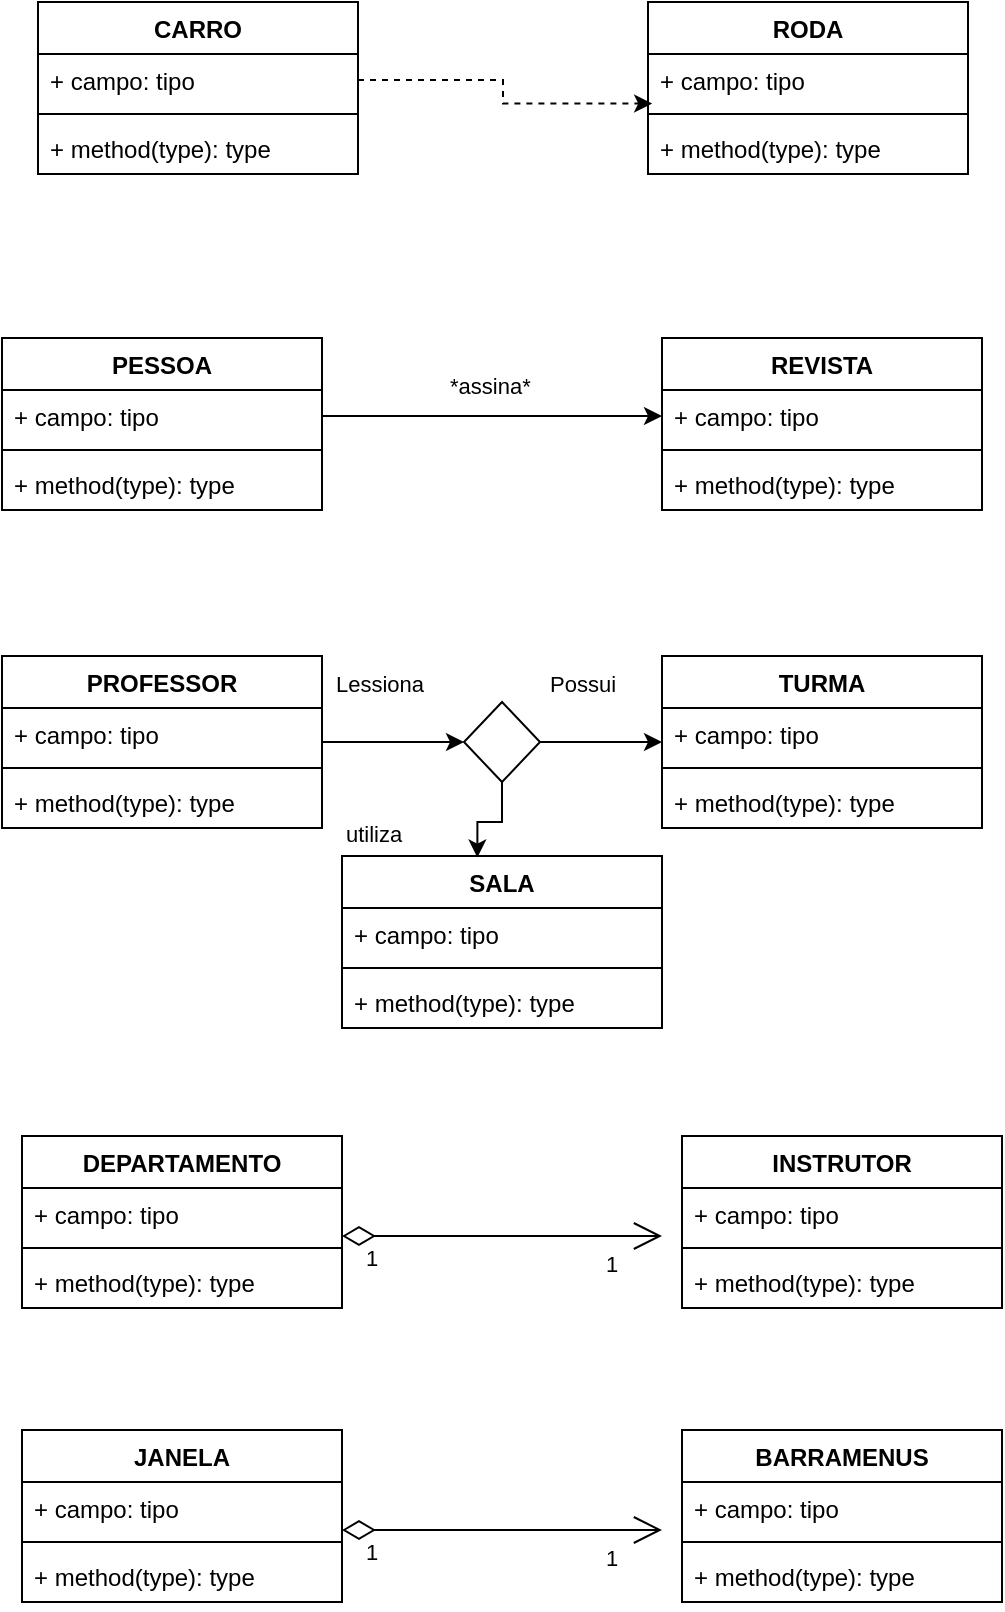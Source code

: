 <mxfile version="24.4.2" type="github">
  <diagram name="Página-1" id="TItd1IdyOhHYFifEpq1B">
    <mxGraphModel dx="600" dy="327" grid="0" gridSize="10" guides="1" tooltips="1" connect="1" arrows="1" fold="1" page="1" pageScale="1" pageWidth="1169" pageHeight="827" math="0" shadow="0">
      <root>
        <mxCell id="0" />
        <mxCell id="1" parent="0" />
        <mxCell id="SXafkLlfoP635COHkBcX-5" value="&lt;font style=&quot;vertical-align: inherit;&quot;&gt;&lt;font style=&quot;vertical-align: inherit;&quot;&gt;CARRO&lt;/font&gt;&lt;/font&gt;" style="swimlane;fontStyle=1;align=center;verticalAlign=top;childLayout=stackLayout;horizontal=1;startSize=26;horizontalStack=0;resizeParent=1;resizeParentMax=0;resizeLast=0;collapsible=1;marginBottom=0;whiteSpace=wrap;html=1;" vertex="1" parent="1">
          <mxGeometry x="308" y="23" width="160" height="86" as="geometry" />
        </mxCell>
        <mxCell id="SXafkLlfoP635COHkBcX-6" value="&lt;font style=&quot;vertical-align: inherit;&quot;&gt;&lt;font style=&quot;vertical-align: inherit;&quot;&gt;&lt;font style=&quot;vertical-align: inherit;&quot;&gt;&lt;font style=&quot;vertical-align: inherit;&quot;&gt;+ campo: tipo&lt;/font&gt;&lt;/font&gt;&lt;/font&gt;&lt;/font&gt;" style="text;strokeColor=none;fillColor=none;align=left;verticalAlign=top;spacingLeft=4;spacingRight=4;overflow=hidden;rotatable=0;points=[[0,0.5],[1,0.5]];portConstraint=eastwest;whiteSpace=wrap;html=1;" vertex="1" parent="SXafkLlfoP635COHkBcX-5">
          <mxGeometry y="26" width="160" height="26" as="geometry" />
        </mxCell>
        <mxCell id="SXafkLlfoP635COHkBcX-7" value="" style="line;strokeWidth=1;fillColor=none;align=left;verticalAlign=middle;spacingTop=-1;spacingLeft=3;spacingRight=3;rotatable=0;labelPosition=right;points=[];portConstraint=eastwest;strokeColor=inherit;" vertex="1" parent="SXafkLlfoP635COHkBcX-5">
          <mxGeometry y="52" width="160" height="8" as="geometry" />
        </mxCell>
        <mxCell id="SXafkLlfoP635COHkBcX-8" value="+ method(type): type" style="text;strokeColor=none;fillColor=none;align=left;verticalAlign=top;spacingLeft=4;spacingRight=4;overflow=hidden;rotatable=0;points=[[0,0.5],[1,0.5]];portConstraint=eastwest;whiteSpace=wrap;html=1;" vertex="1" parent="SXafkLlfoP635COHkBcX-5">
          <mxGeometry y="60" width="160" height="26" as="geometry" />
        </mxCell>
        <mxCell id="SXafkLlfoP635COHkBcX-10" value="&lt;font style=&quot;vertical-align: inherit;&quot;&gt;&lt;font style=&quot;vertical-align: inherit;&quot;&gt;RODA&lt;/font&gt;&lt;/font&gt;" style="swimlane;fontStyle=1;align=center;verticalAlign=top;childLayout=stackLayout;horizontal=1;startSize=26;horizontalStack=0;resizeParent=1;resizeParentMax=0;resizeLast=0;collapsible=1;marginBottom=0;whiteSpace=wrap;html=1;" vertex="1" parent="1">
          <mxGeometry x="613" y="23" width="160" height="86" as="geometry" />
        </mxCell>
        <mxCell id="SXafkLlfoP635COHkBcX-11" value="&lt;font style=&quot;vertical-align: inherit;&quot;&gt;&lt;font style=&quot;vertical-align: inherit;&quot;&gt;&lt;font style=&quot;vertical-align: inherit;&quot;&gt;&lt;font style=&quot;vertical-align: inherit;&quot;&gt;+ campo: tipo&lt;/font&gt;&lt;/font&gt;&lt;/font&gt;&lt;/font&gt;" style="text;strokeColor=none;fillColor=none;align=left;verticalAlign=top;spacingLeft=4;spacingRight=4;overflow=hidden;rotatable=0;points=[[0,0.5],[1,0.5]];portConstraint=eastwest;whiteSpace=wrap;html=1;" vertex="1" parent="SXafkLlfoP635COHkBcX-10">
          <mxGeometry y="26" width="160" height="26" as="geometry" />
        </mxCell>
        <mxCell id="SXafkLlfoP635COHkBcX-12" value="" style="line;strokeWidth=1;fillColor=none;align=left;verticalAlign=middle;spacingTop=-1;spacingLeft=3;spacingRight=3;rotatable=0;labelPosition=right;points=[];portConstraint=eastwest;strokeColor=inherit;" vertex="1" parent="SXafkLlfoP635COHkBcX-10">
          <mxGeometry y="52" width="160" height="8" as="geometry" />
        </mxCell>
        <mxCell id="SXafkLlfoP635COHkBcX-13" value="+ method(type): type" style="text;strokeColor=none;fillColor=none;align=left;verticalAlign=top;spacingLeft=4;spacingRight=4;overflow=hidden;rotatable=0;points=[[0,0.5],[1,0.5]];portConstraint=eastwest;whiteSpace=wrap;html=1;" vertex="1" parent="SXafkLlfoP635COHkBcX-10">
          <mxGeometry y="60" width="160" height="26" as="geometry" />
        </mxCell>
        <mxCell id="SXafkLlfoP635COHkBcX-14" value="&lt;font style=&quot;vertical-align: inherit;&quot;&gt;&lt;font style=&quot;vertical-align: inherit;&quot;&gt;PESSOA&lt;/font&gt;&lt;/font&gt;" style="swimlane;fontStyle=1;align=center;verticalAlign=top;childLayout=stackLayout;horizontal=1;startSize=26;horizontalStack=0;resizeParent=1;resizeParentMax=0;resizeLast=0;collapsible=1;marginBottom=0;whiteSpace=wrap;html=1;" vertex="1" parent="1">
          <mxGeometry x="290" y="191" width="160" height="86" as="geometry" />
        </mxCell>
        <mxCell id="SXafkLlfoP635COHkBcX-15" value="&lt;font style=&quot;vertical-align: inherit;&quot;&gt;&lt;font style=&quot;vertical-align: inherit;&quot;&gt;&lt;font style=&quot;vertical-align: inherit;&quot;&gt;&lt;font style=&quot;vertical-align: inherit;&quot;&gt;+ campo: tipo&lt;/font&gt;&lt;/font&gt;&lt;/font&gt;&lt;/font&gt;" style="text;strokeColor=none;fillColor=none;align=left;verticalAlign=top;spacingLeft=4;spacingRight=4;overflow=hidden;rotatable=0;points=[[0,0.5],[1,0.5]];portConstraint=eastwest;whiteSpace=wrap;html=1;" vertex="1" parent="SXafkLlfoP635COHkBcX-14">
          <mxGeometry y="26" width="160" height="26" as="geometry" />
        </mxCell>
        <mxCell id="SXafkLlfoP635COHkBcX-16" value="" style="line;strokeWidth=1;fillColor=none;align=left;verticalAlign=middle;spacingTop=-1;spacingLeft=3;spacingRight=3;rotatable=0;labelPosition=right;points=[];portConstraint=eastwest;strokeColor=inherit;" vertex="1" parent="SXafkLlfoP635COHkBcX-14">
          <mxGeometry y="52" width="160" height="8" as="geometry" />
        </mxCell>
        <mxCell id="SXafkLlfoP635COHkBcX-17" value="+ method(type): type" style="text;strokeColor=none;fillColor=none;align=left;verticalAlign=top;spacingLeft=4;spacingRight=4;overflow=hidden;rotatable=0;points=[[0,0.5],[1,0.5]];portConstraint=eastwest;whiteSpace=wrap;html=1;" vertex="1" parent="SXafkLlfoP635COHkBcX-14">
          <mxGeometry y="60" width="160" height="26" as="geometry" />
        </mxCell>
        <mxCell id="SXafkLlfoP635COHkBcX-18" value="&lt;font style=&quot;vertical-align: inherit;&quot;&gt;&lt;font style=&quot;vertical-align: inherit;&quot;&gt;REVISTA&lt;/font&gt;&lt;/font&gt;" style="swimlane;fontStyle=1;align=center;verticalAlign=top;childLayout=stackLayout;horizontal=1;startSize=26;horizontalStack=0;resizeParent=1;resizeParentMax=0;resizeLast=0;collapsible=1;marginBottom=0;whiteSpace=wrap;html=1;" vertex="1" parent="1">
          <mxGeometry x="620" y="191" width="160" height="86" as="geometry" />
        </mxCell>
        <mxCell id="SXafkLlfoP635COHkBcX-19" value="&lt;font style=&quot;vertical-align: inherit;&quot;&gt;&lt;font style=&quot;vertical-align: inherit;&quot;&gt;&lt;font style=&quot;vertical-align: inherit;&quot;&gt;&lt;font style=&quot;vertical-align: inherit;&quot;&gt;+ campo: tipo&lt;/font&gt;&lt;/font&gt;&lt;/font&gt;&lt;/font&gt;" style="text;strokeColor=none;fillColor=none;align=left;verticalAlign=top;spacingLeft=4;spacingRight=4;overflow=hidden;rotatable=0;points=[[0,0.5],[1,0.5]];portConstraint=eastwest;whiteSpace=wrap;html=1;" vertex="1" parent="SXafkLlfoP635COHkBcX-18">
          <mxGeometry y="26" width="160" height="26" as="geometry" />
        </mxCell>
        <mxCell id="SXafkLlfoP635COHkBcX-20" value="" style="line;strokeWidth=1;fillColor=none;align=left;verticalAlign=middle;spacingTop=-1;spacingLeft=3;spacingRight=3;rotatable=0;labelPosition=right;points=[];portConstraint=eastwest;strokeColor=inherit;" vertex="1" parent="SXafkLlfoP635COHkBcX-18">
          <mxGeometry y="52" width="160" height="8" as="geometry" />
        </mxCell>
        <mxCell id="SXafkLlfoP635COHkBcX-21" value="+ method(type): type" style="text;strokeColor=none;fillColor=none;align=left;verticalAlign=top;spacingLeft=4;spacingRight=4;overflow=hidden;rotatable=0;points=[[0,0.5],[1,0.5]];portConstraint=eastwest;whiteSpace=wrap;html=1;" vertex="1" parent="SXafkLlfoP635COHkBcX-18">
          <mxGeometry y="60" width="160" height="26" as="geometry" />
        </mxCell>
        <mxCell id="SXafkLlfoP635COHkBcX-90" value="" style="edgeStyle=orthogonalEdgeStyle;rounded=0;orthogonalLoop=1;jettySize=auto;html=1;" edge="1" parent="1" source="SXafkLlfoP635COHkBcX-28" target="SXafkLlfoP635COHkBcX-89">
          <mxGeometry relative="1" as="geometry" />
        </mxCell>
        <mxCell id="SXafkLlfoP635COHkBcX-28" value="&lt;font style=&quot;vertical-align: inherit;&quot;&gt;&lt;font style=&quot;vertical-align: inherit;&quot;&gt;PROFESSOR&lt;/font&gt;&lt;/font&gt;" style="swimlane;fontStyle=1;align=center;verticalAlign=top;childLayout=stackLayout;horizontal=1;startSize=26;horizontalStack=0;resizeParent=1;resizeParentMax=0;resizeLast=0;collapsible=1;marginBottom=0;whiteSpace=wrap;html=1;" vertex="1" parent="1">
          <mxGeometry x="290" y="350" width="160" height="86" as="geometry" />
        </mxCell>
        <mxCell id="SXafkLlfoP635COHkBcX-29" value="&lt;font style=&quot;vertical-align: inherit;&quot;&gt;&lt;font style=&quot;vertical-align: inherit;&quot;&gt;&lt;font style=&quot;vertical-align: inherit;&quot;&gt;&lt;font style=&quot;vertical-align: inherit;&quot;&gt;+ campo: tipo&lt;/font&gt;&lt;/font&gt;&lt;/font&gt;&lt;/font&gt;" style="text;strokeColor=none;fillColor=none;align=left;verticalAlign=top;spacingLeft=4;spacingRight=4;overflow=hidden;rotatable=0;points=[[0,0.5],[1,0.5]];portConstraint=eastwest;whiteSpace=wrap;html=1;" vertex="1" parent="SXafkLlfoP635COHkBcX-28">
          <mxGeometry y="26" width="160" height="26" as="geometry" />
        </mxCell>
        <mxCell id="SXafkLlfoP635COHkBcX-30" value="" style="line;strokeWidth=1;fillColor=none;align=left;verticalAlign=middle;spacingTop=-1;spacingLeft=3;spacingRight=3;rotatable=0;labelPosition=right;points=[];portConstraint=eastwest;strokeColor=inherit;" vertex="1" parent="SXafkLlfoP635COHkBcX-28">
          <mxGeometry y="52" width="160" height="8" as="geometry" />
        </mxCell>
        <mxCell id="SXafkLlfoP635COHkBcX-31" value="+ method(type): type" style="text;strokeColor=none;fillColor=none;align=left;verticalAlign=top;spacingLeft=4;spacingRight=4;overflow=hidden;rotatable=0;points=[[0,0.5],[1,0.5]];portConstraint=eastwest;whiteSpace=wrap;html=1;" vertex="1" parent="SXafkLlfoP635COHkBcX-28">
          <mxGeometry y="60" width="160" height="26" as="geometry" />
        </mxCell>
        <mxCell id="SXafkLlfoP635COHkBcX-32" value="&lt;font style=&quot;vertical-align: inherit;&quot;&gt;&lt;font style=&quot;vertical-align: inherit;&quot;&gt;TURMA&lt;/font&gt;&lt;/font&gt;" style="swimlane;fontStyle=1;align=center;verticalAlign=top;childLayout=stackLayout;horizontal=1;startSize=26;horizontalStack=0;resizeParent=1;resizeParentMax=0;resizeLast=0;collapsible=1;marginBottom=0;whiteSpace=wrap;html=1;" vertex="1" parent="1">
          <mxGeometry x="620" y="350" width="160" height="86" as="geometry" />
        </mxCell>
        <mxCell id="SXafkLlfoP635COHkBcX-33" value="&lt;font style=&quot;vertical-align: inherit;&quot;&gt;&lt;font style=&quot;vertical-align: inherit;&quot;&gt;&lt;font style=&quot;vertical-align: inherit;&quot;&gt;&lt;font style=&quot;vertical-align: inherit;&quot;&gt;+ campo: tipo&lt;/font&gt;&lt;/font&gt;&lt;/font&gt;&lt;/font&gt;" style="text;strokeColor=none;fillColor=none;align=left;verticalAlign=top;spacingLeft=4;spacingRight=4;overflow=hidden;rotatable=0;points=[[0,0.5],[1,0.5]];portConstraint=eastwest;whiteSpace=wrap;html=1;" vertex="1" parent="SXafkLlfoP635COHkBcX-32">
          <mxGeometry y="26" width="160" height="26" as="geometry" />
        </mxCell>
        <mxCell id="SXafkLlfoP635COHkBcX-34" value="" style="line;strokeWidth=1;fillColor=none;align=left;verticalAlign=middle;spacingTop=-1;spacingLeft=3;spacingRight=3;rotatable=0;labelPosition=right;points=[];portConstraint=eastwest;strokeColor=inherit;" vertex="1" parent="SXafkLlfoP635COHkBcX-32">
          <mxGeometry y="52" width="160" height="8" as="geometry" />
        </mxCell>
        <mxCell id="SXafkLlfoP635COHkBcX-35" value="+ method(type): type" style="text;strokeColor=none;fillColor=none;align=left;verticalAlign=top;spacingLeft=4;spacingRight=4;overflow=hidden;rotatable=0;points=[[0,0.5],[1,0.5]];portConstraint=eastwest;whiteSpace=wrap;html=1;" vertex="1" parent="SXafkLlfoP635COHkBcX-32">
          <mxGeometry y="60" width="160" height="26" as="geometry" />
        </mxCell>
        <mxCell id="SXafkLlfoP635COHkBcX-37" value="&lt;font style=&quot;vertical-align: inherit;&quot;&gt;&lt;font style=&quot;vertical-align: inherit;&quot;&gt;SALA&lt;/font&gt;&lt;/font&gt;" style="swimlane;fontStyle=1;align=center;verticalAlign=top;childLayout=stackLayout;horizontal=1;startSize=26;horizontalStack=0;resizeParent=1;resizeParentMax=0;resizeLast=0;collapsible=1;marginBottom=0;whiteSpace=wrap;html=1;" vertex="1" parent="1">
          <mxGeometry x="460" y="450" width="160" height="86" as="geometry" />
        </mxCell>
        <mxCell id="SXafkLlfoP635COHkBcX-38" value="&lt;font style=&quot;vertical-align: inherit;&quot;&gt;&lt;font style=&quot;vertical-align: inherit;&quot;&gt;&lt;font style=&quot;vertical-align: inherit;&quot;&gt;&lt;font style=&quot;vertical-align: inherit;&quot;&gt;+ campo: tipo&lt;/font&gt;&lt;/font&gt;&lt;/font&gt;&lt;/font&gt;" style="text;strokeColor=none;fillColor=none;align=left;verticalAlign=top;spacingLeft=4;spacingRight=4;overflow=hidden;rotatable=0;points=[[0,0.5],[1,0.5]];portConstraint=eastwest;whiteSpace=wrap;html=1;" vertex="1" parent="SXafkLlfoP635COHkBcX-37">
          <mxGeometry y="26" width="160" height="26" as="geometry" />
        </mxCell>
        <mxCell id="SXafkLlfoP635COHkBcX-39" value="" style="line;strokeWidth=1;fillColor=none;align=left;verticalAlign=middle;spacingTop=-1;spacingLeft=3;spacingRight=3;rotatable=0;labelPosition=right;points=[];portConstraint=eastwest;strokeColor=inherit;" vertex="1" parent="SXafkLlfoP635COHkBcX-37">
          <mxGeometry y="52" width="160" height="8" as="geometry" />
        </mxCell>
        <mxCell id="SXafkLlfoP635COHkBcX-40" value="+ method(type): type" style="text;strokeColor=none;fillColor=none;align=left;verticalAlign=top;spacingLeft=4;spacingRight=4;overflow=hidden;rotatable=0;points=[[0,0.5],[1,0.5]];portConstraint=eastwest;whiteSpace=wrap;html=1;" vertex="1" parent="SXafkLlfoP635COHkBcX-37">
          <mxGeometry y="60" width="160" height="26" as="geometry" />
        </mxCell>
        <mxCell id="SXafkLlfoP635COHkBcX-51" value="DEPARTAMENTO" style="swimlane;fontStyle=1;align=center;verticalAlign=top;childLayout=stackLayout;horizontal=1;startSize=26;horizontalStack=0;resizeParent=1;resizeParentMax=0;resizeLast=0;collapsible=1;marginBottom=0;whiteSpace=wrap;html=1;" vertex="1" parent="1">
          <mxGeometry x="300" y="590" width="160" height="86" as="geometry" />
        </mxCell>
        <mxCell id="SXafkLlfoP635COHkBcX-52" value="&lt;font style=&quot;vertical-align: inherit;&quot;&gt;&lt;font style=&quot;vertical-align: inherit;&quot;&gt;&lt;font style=&quot;vertical-align: inherit;&quot;&gt;&lt;font style=&quot;vertical-align: inherit;&quot;&gt;+ campo: tipo&lt;/font&gt;&lt;/font&gt;&lt;/font&gt;&lt;/font&gt;" style="text;strokeColor=none;fillColor=none;align=left;verticalAlign=top;spacingLeft=4;spacingRight=4;overflow=hidden;rotatable=0;points=[[0,0.5],[1,0.5]];portConstraint=eastwest;whiteSpace=wrap;html=1;" vertex="1" parent="SXafkLlfoP635COHkBcX-51">
          <mxGeometry y="26" width="160" height="26" as="geometry" />
        </mxCell>
        <mxCell id="SXafkLlfoP635COHkBcX-53" value="" style="line;strokeWidth=1;fillColor=none;align=left;verticalAlign=middle;spacingTop=-1;spacingLeft=3;spacingRight=3;rotatable=0;labelPosition=right;points=[];portConstraint=eastwest;strokeColor=inherit;" vertex="1" parent="SXafkLlfoP635COHkBcX-51">
          <mxGeometry y="52" width="160" height="8" as="geometry" />
        </mxCell>
        <mxCell id="SXafkLlfoP635COHkBcX-54" value="+ method(type): type" style="text;strokeColor=none;fillColor=none;align=left;verticalAlign=top;spacingLeft=4;spacingRight=4;overflow=hidden;rotatable=0;points=[[0,0.5],[1,0.5]];portConstraint=eastwest;whiteSpace=wrap;html=1;" vertex="1" parent="SXafkLlfoP635COHkBcX-51">
          <mxGeometry y="60" width="160" height="26" as="geometry" />
        </mxCell>
        <mxCell id="SXafkLlfoP635COHkBcX-55" value="INSTRUTOR" style="swimlane;fontStyle=1;align=center;verticalAlign=top;childLayout=stackLayout;horizontal=1;startSize=26;horizontalStack=0;resizeParent=1;resizeParentMax=0;resizeLast=0;collapsible=1;marginBottom=0;whiteSpace=wrap;html=1;" vertex="1" parent="1">
          <mxGeometry x="630" y="590" width="160" height="86" as="geometry" />
        </mxCell>
        <mxCell id="SXafkLlfoP635COHkBcX-56" value="&lt;font style=&quot;vertical-align: inherit;&quot;&gt;&lt;font style=&quot;vertical-align: inherit;&quot;&gt;&lt;font style=&quot;vertical-align: inherit;&quot;&gt;&lt;font style=&quot;vertical-align: inherit;&quot;&gt;+ campo: tipo&lt;/font&gt;&lt;/font&gt;&lt;/font&gt;&lt;/font&gt;" style="text;strokeColor=none;fillColor=none;align=left;verticalAlign=top;spacingLeft=4;spacingRight=4;overflow=hidden;rotatable=0;points=[[0,0.5],[1,0.5]];portConstraint=eastwest;whiteSpace=wrap;html=1;" vertex="1" parent="SXafkLlfoP635COHkBcX-55">
          <mxGeometry y="26" width="160" height="26" as="geometry" />
        </mxCell>
        <mxCell id="SXafkLlfoP635COHkBcX-57" value="" style="line;strokeWidth=1;fillColor=none;align=left;verticalAlign=middle;spacingTop=-1;spacingLeft=3;spacingRight=3;rotatable=0;labelPosition=right;points=[];portConstraint=eastwest;strokeColor=inherit;" vertex="1" parent="SXafkLlfoP635COHkBcX-55">
          <mxGeometry y="52" width="160" height="8" as="geometry" />
        </mxCell>
        <mxCell id="SXafkLlfoP635COHkBcX-58" value="+ method(type): type" style="text;strokeColor=none;fillColor=none;align=left;verticalAlign=top;spacingLeft=4;spacingRight=4;overflow=hidden;rotatable=0;points=[[0,0.5],[1,0.5]];portConstraint=eastwest;whiteSpace=wrap;html=1;" vertex="1" parent="SXafkLlfoP635COHkBcX-55">
          <mxGeometry y="60" width="160" height="26" as="geometry" />
        </mxCell>
        <mxCell id="SXafkLlfoP635COHkBcX-60" value="1" style="endArrow=open;html=1;endSize=12;startArrow=diamondThin;startSize=14;startFill=0;edgeStyle=orthogonalEdgeStyle;align=left;verticalAlign=bottom;rounded=0;" edge="1" parent="1">
          <mxGeometry x="-0.875" y="-20" relative="1" as="geometry">
            <mxPoint x="460" y="640" as="sourcePoint" />
            <mxPoint x="620" y="640" as="targetPoint" />
            <mxPoint as="offset" />
          </mxGeometry>
        </mxCell>
        <mxCell id="SXafkLlfoP635COHkBcX-61" value="&lt;span style=&quot;color: rgb(0, 0, 0); font-family: Helvetica; font-size: 11px; font-style: normal; font-variant-ligatures: normal; font-variant-caps: normal; font-weight: 400; letter-spacing: normal; orphans: 2; text-align: left; text-indent: 0px; text-transform: none; widows: 2; word-spacing: 0px; -webkit-text-stroke-width: 0px; white-space: nowrap; background-color: rgb(255, 255, 255); text-decoration-thickness: initial; text-decoration-style: initial; text-decoration-color: initial; display: inline !important; float: none;&quot;&gt;1&lt;/span&gt;" style="text;whiteSpace=wrap;html=1;" vertex="1" parent="1">
          <mxGeometry x="590" y="640" width="40" height="40" as="geometry" />
        </mxCell>
        <mxCell id="SXafkLlfoP635COHkBcX-62" value="JANELA" style="swimlane;fontStyle=1;align=center;verticalAlign=top;childLayout=stackLayout;horizontal=1;startSize=26;horizontalStack=0;resizeParent=1;resizeParentMax=0;resizeLast=0;collapsible=1;marginBottom=0;whiteSpace=wrap;html=1;" vertex="1" parent="1">
          <mxGeometry x="300" y="737" width="160" height="86" as="geometry" />
        </mxCell>
        <mxCell id="SXafkLlfoP635COHkBcX-63" value="&lt;font style=&quot;vertical-align: inherit;&quot;&gt;&lt;font style=&quot;vertical-align: inherit;&quot;&gt;&lt;font style=&quot;vertical-align: inherit;&quot;&gt;&lt;font style=&quot;vertical-align: inherit;&quot;&gt;+ campo: tipo&lt;/font&gt;&lt;/font&gt;&lt;/font&gt;&lt;/font&gt;" style="text;strokeColor=none;fillColor=none;align=left;verticalAlign=top;spacingLeft=4;spacingRight=4;overflow=hidden;rotatable=0;points=[[0,0.5],[1,0.5]];portConstraint=eastwest;whiteSpace=wrap;html=1;" vertex="1" parent="SXafkLlfoP635COHkBcX-62">
          <mxGeometry y="26" width="160" height="26" as="geometry" />
        </mxCell>
        <mxCell id="SXafkLlfoP635COHkBcX-64" value="" style="line;strokeWidth=1;fillColor=none;align=left;verticalAlign=middle;spacingTop=-1;spacingLeft=3;spacingRight=3;rotatable=0;labelPosition=right;points=[];portConstraint=eastwest;strokeColor=inherit;" vertex="1" parent="SXafkLlfoP635COHkBcX-62">
          <mxGeometry y="52" width="160" height="8" as="geometry" />
        </mxCell>
        <mxCell id="SXafkLlfoP635COHkBcX-65" value="+ method(type): type" style="text;strokeColor=none;fillColor=none;align=left;verticalAlign=top;spacingLeft=4;spacingRight=4;overflow=hidden;rotatable=0;points=[[0,0.5],[1,0.5]];portConstraint=eastwest;whiteSpace=wrap;html=1;" vertex="1" parent="SXafkLlfoP635COHkBcX-62">
          <mxGeometry y="60" width="160" height="26" as="geometry" />
        </mxCell>
        <mxCell id="SXafkLlfoP635COHkBcX-66" value="BARRAMENUS" style="swimlane;fontStyle=1;align=center;verticalAlign=top;childLayout=stackLayout;horizontal=1;startSize=26;horizontalStack=0;resizeParent=1;resizeParentMax=0;resizeLast=0;collapsible=1;marginBottom=0;whiteSpace=wrap;html=1;" vertex="1" parent="1">
          <mxGeometry x="630" y="737" width="160" height="86" as="geometry" />
        </mxCell>
        <mxCell id="SXafkLlfoP635COHkBcX-67" value="&lt;font style=&quot;vertical-align: inherit;&quot;&gt;&lt;font style=&quot;vertical-align: inherit;&quot;&gt;&lt;font style=&quot;vertical-align: inherit;&quot;&gt;&lt;font style=&quot;vertical-align: inherit;&quot;&gt;+ campo: tipo&lt;/font&gt;&lt;/font&gt;&lt;/font&gt;&lt;/font&gt;" style="text;strokeColor=none;fillColor=none;align=left;verticalAlign=top;spacingLeft=4;spacingRight=4;overflow=hidden;rotatable=0;points=[[0,0.5],[1,0.5]];portConstraint=eastwest;whiteSpace=wrap;html=1;" vertex="1" parent="SXafkLlfoP635COHkBcX-66">
          <mxGeometry y="26" width="160" height="26" as="geometry" />
        </mxCell>
        <mxCell id="SXafkLlfoP635COHkBcX-68" value="" style="line;strokeWidth=1;fillColor=none;align=left;verticalAlign=middle;spacingTop=-1;spacingLeft=3;spacingRight=3;rotatable=0;labelPosition=right;points=[];portConstraint=eastwest;strokeColor=inherit;" vertex="1" parent="SXafkLlfoP635COHkBcX-66">
          <mxGeometry y="52" width="160" height="8" as="geometry" />
        </mxCell>
        <mxCell id="SXafkLlfoP635COHkBcX-69" value="+ method(type): type" style="text;strokeColor=none;fillColor=none;align=left;verticalAlign=top;spacingLeft=4;spacingRight=4;overflow=hidden;rotatable=0;points=[[0,0.5],[1,0.5]];portConstraint=eastwest;whiteSpace=wrap;html=1;" vertex="1" parent="SXafkLlfoP635COHkBcX-66">
          <mxGeometry y="60" width="160" height="26" as="geometry" />
        </mxCell>
        <mxCell id="SXafkLlfoP635COHkBcX-70" value="1" style="endArrow=open;html=1;endSize=12;startArrow=diamondThin;startSize=14;startFill=0;edgeStyle=orthogonalEdgeStyle;align=left;verticalAlign=bottom;rounded=0;" edge="1" parent="1">
          <mxGeometry x="-0.875" y="-20" relative="1" as="geometry">
            <mxPoint x="460" y="787" as="sourcePoint" />
            <mxPoint x="620" y="787" as="targetPoint" />
            <mxPoint as="offset" />
          </mxGeometry>
        </mxCell>
        <mxCell id="SXafkLlfoP635COHkBcX-71" value="&lt;span style=&quot;color: rgb(0, 0, 0); font-family: Helvetica; font-size: 11px; font-style: normal; font-variant-ligatures: normal; font-variant-caps: normal; font-weight: 400; letter-spacing: normal; orphans: 2; text-align: left; text-indent: 0px; text-transform: none; widows: 2; word-spacing: 0px; -webkit-text-stroke-width: 0px; white-space: nowrap; background-color: rgb(255, 255, 255); text-decoration-thickness: initial; text-decoration-style: initial; text-decoration-color: initial; display: inline !important; float: none;&quot;&gt;1&lt;/span&gt;" style="text;whiteSpace=wrap;html=1;" vertex="1" parent="1">
          <mxGeometry x="590" y="787" width="40" height="40" as="geometry" />
        </mxCell>
        <mxCell id="SXafkLlfoP635COHkBcX-81" style="edgeStyle=orthogonalEdgeStyle;rounded=0;orthogonalLoop=1;jettySize=auto;html=1;entryX=0.013;entryY=0.952;entryDx=0;entryDy=0;entryPerimeter=0;dashed=1;" edge="1" parent="1" source="SXafkLlfoP635COHkBcX-6" target="SXafkLlfoP635COHkBcX-11">
          <mxGeometry relative="1" as="geometry" />
        </mxCell>
        <mxCell id="SXafkLlfoP635COHkBcX-82" style="edgeStyle=orthogonalEdgeStyle;rounded=0;orthogonalLoop=1;jettySize=auto;html=1;entryX=0;entryY=0.5;entryDx=0;entryDy=0;" edge="1" parent="1" source="SXafkLlfoP635COHkBcX-15" target="SXafkLlfoP635COHkBcX-19">
          <mxGeometry relative="1" as="geometry" />
        </mxCell>
        <mxCell id="SXafkLlfoP635COHkBcX-84" value="&lt;div style=&quot;text-align: center;&quot;&gt;&lt;span style=&quot;font-size: 11px; text-wrap: nowrap; background-color: rgb(255, 255, 255);&quot;&gt;*assina*&lt;/span&gt;&lt;/div&gt;" style="text;whiteSpace=wrap;html=1;" vertex="1" parent="1">
          <mxGeometry x="512" y="201" width="40" height="20" as="geometry" />
        </mxCell>
        <mxCell id="SXafkLlfoP635COHkBcX-91" style="edgeStyle=orthogonalEdgeStyle;rounded=0;orthogonalLoop=1;jettySize=auto;html=1;entryX=0;entryY=0.5;entryDx=0;entryDy=0;" edge="1" parent="1" source="SXafkLlfoP635COHkBcX-89" target="SXafkLlfoP635COHkBcX-32">
          <mxGeometry relative="1" as="geometry" />
        </mxCell>
        <mxCell id="SXafkLlfoP635COHkBcX-89" value="" style="rhombus;whiteSpace=wrap;html=1;verticalAlign=top;fontStyle=1;startSize=26;" vertex="1" parent="1">
          <mxGeometry x="521" y="373" width="38" height="40" as="geometry" />
        </mxCell>
        <mxCell id="SXafkLlfoP635COHkBcX-92" style="edgeStyle=orthogonalEdgeStyle;rounded=0;orthogonalLoop=1;jettySize=auto;html=1;entryX=0.423;entryY=0.009;entryDx=0;entryDy=0;entryPerimeter=0;" edge="1" parent="1" source="SXafkLlfoP635COHkBcX-89" target="SXafkLlfoP635COHkBcX-37">
          <mxGeometry relative="1" as="geometry" />
        </mxCell>
        <mxCell id="SXafkLlfoP635COHkBcX-93" value="&lt;div style=&quot;text-align: center;&quot;&gt;&lt;span style=&quot;font-size: 11px; text-wrap: nowrap; background-color: rgb(255, 255, 255);&quot;&gt;Lessiona&lt;/span&gt;&lt;/div&gt;" style="text;whiteSpace=wrap;html=1;" vertex="1" parent="1">
          <mxGeometry x="455" y="350" width="40" height="20" as="geometry" />
        </mxCell>
        <mxCell id="SXafkLlfoP635COHkBcX-94" value="&lt;div style=&quot;text-align: center;&quot;&gt;&lt;span style=&quot;font-size: 11px; text-wrap: nowrap; background-color: rgb(255, 255, 255);&quot;&gt;Possui&lt;/span&gt;&lt;/div&gt;" style="text;whiteSpace=wrap;html=1;" vertex="1" parent="1">
          <mxGeometry x="562" y="350" width="40" height="20" as="geometry" />
        </mxCell>
        <mxCell id="SXafkLlfoP635COHkBcX-95" value="&lt;div style=&quot;text-align: center;&quot;&gt;&lt;span style=&quot;font-size: 11px; text-wrap: nowrap; background-color: rgb(255, 255, 255);&quot;&gt;utiliza&lt;/span&gt;&lt;/div&gt;" style="text;whiteSpace=wrap;html=1;" vertex="1" parent="1">
          <mxGeometry x="460" y="425" width="40" height="20" as="geometry" />
        </mxCell>
      </root>
    </mxGraphModel>
  </diagram>
</mxfile>
